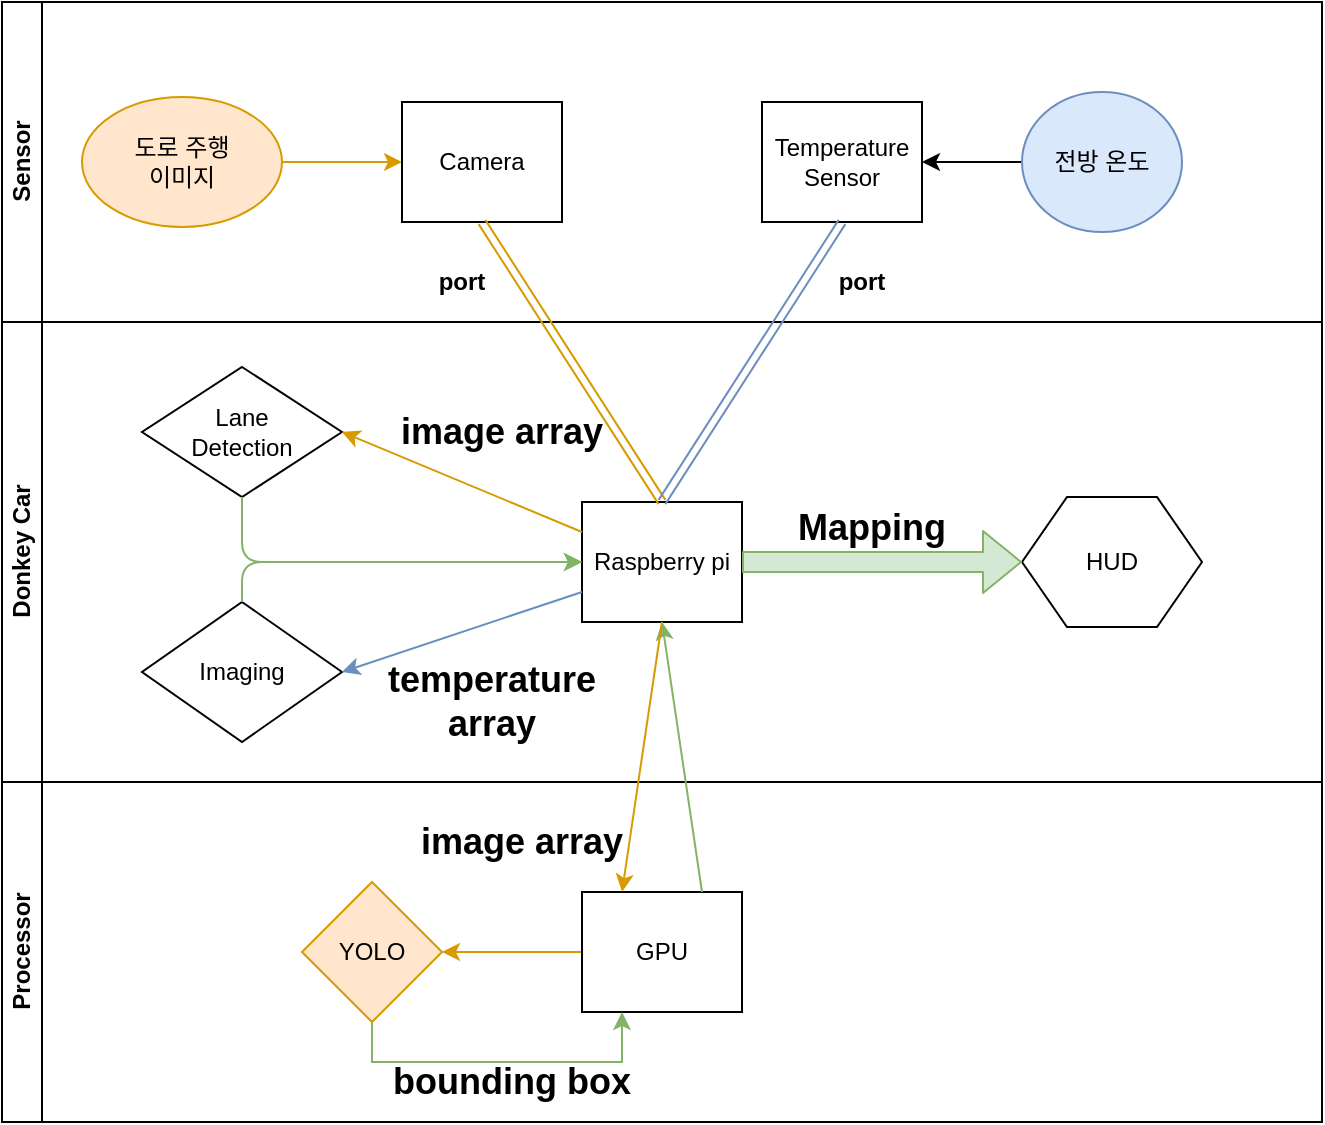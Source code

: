 <mxfile version="12.6.4" type="github"><diagram id="prtHgNgQTEPvFCAcTncT" name="Page-1"><mxGraphModel dx="1038" dy="580" grid="1" gridSize="10" guides="1" tooltips="1" connect="1" arrows="1" fold="1" page="1" pageScale="1" pageWidth="827" pageHeight="1169" math="0" shadow="0"><root><mxCell id="0"/><mxCell id="1" parent="0"/><mxCell id="dNxyNK7c78bLwvsdeMH5-20" value="Sensor" style="swimlane;html=1;startSize=20;horizontal=0;" parent="1" vertex="1"><mxGeometry x="100" y="200" width="660" height="160" as="geometry"/></mxCell><mxCell id="dNxyNK7c78bLwvsdeMH5-25" value="" style="edgeStyle=orthogonalEdgeStyle;rounded=0;orthogonalLoop=1;jettySize=auto;html=1;fillColor=#ffe6cc;strokeColor=#d79b00;" parent="dNxyNK7c78bLwvsdeMH5-20" source="dNxyNK7c78bLwvsdeMH5-23" target="dNxyNK7c78bLwvsdeMH5-24" edge="1"><mxGeometry relative="1" as="geometry"/></mxCell><mxCell id="dNxyNK7c78bLwvsdeMH5-23" value="도로 주행&lt;br&gt;이미지" style="ellipse;whiteSpace=wrap;html=1;fillColor=#ffe6cc;strokeColor=#d79b00;" parent="dNxyNK7c78bLwvsdeMH5-20" vertex="1"><mxGeometry x="40" y="47.5" width="100" height="65" as="geometry"/></mxCell><mxCell id="dNxyNK7c78bLwvsdeMH5-24" value="Camera" style="rounded=0;whiteSpace=wrap;html=1;fontFamily=Helvetica;fontSize=12;fontColor=#000000;align=center;" parent="dNxyNK7c78bLwvsdeMH5-20" vertex="1"><mxGeometry x="200" y="50" width="80" height="60" as="geometry"/></mxCell><mxCell id="dNxyNK7c78bLwvsdeMH5-33" value="" style="edgeStyle=orthogonalEdgeStyle;rounded=0;orthogonalLoop=1;jettySize=auto;html=1;endArrow=classic;endFill=1;exitX=0;exitY=0.5;exitDx=0;exitDy=0;entryX=1;entryY=0.5;entryDx=0;entryDy=0;" parent="dNxyNK7c78bLwvsdeMH5-20" source="dNxyNK7c78bLwvsdeMH5-32" target="dNxyNK7c78bLwvsdeMH5-30" edge="1"><mxGeometry relative="1" as="geometry"><mxPoint x="380" y="80" as="targetPoint"/></mxGeometry></mxCell><mxCell id="dNxyNK7c78bLwvsdeMH5-30" value="Temperature&lt;br&gt;Sensor" style="rounded=0;whiteSpace=wrap;html=1;fontFamily=Helvetica;fontSize=12;fontColor=#000000;align=center;" parent="dNxyNK7c78bLwvsdeMH5-20" vertex="1"><mxGeometry x="380" y="50" width="80" height="60" as="geometry"/></mxCell><mxCell id="dNxyNK7c78bLwvsdeMH5-32" value="전방 온도" style="ellipse;whiteSpace=wrap;html=1;fillColor=#dae8fc;strokeColor=#6c8ebf;" parent="dNxyNK7c78bLwvsdeMH5-20" vertex="1"><mxGeometry x="510" y="45" width="80" height="70" as="geometry"/></mxCell><mxCell id="qaIG6K23QDRLfbJ_AAw3-33" value="&lt;b&gt;port&lt;/b&gt;" style="text;html=1;strokeColor=none;fillColor=none;align=center;verticalAlign=middle;whiteSpace=wrap;rounded=0;" vertex="1" parent="dNxyNK7c78bLwvsdeMH5-20"><mxGeometry x="410" y="130" width="40" height="20" as="geometry"/></mxCell><mxCell id="qaIG6K23QDRLfbJ_AAw3-30" value="&lt;b&gt;port&lt;/b&gt;" style="text;html=1;strokeColor=none;fillColor=none;align=center;verticalAlign=middle;whiteSpace=wrap;rounded=0;" vertex="1" parent="dNxyNK7c78bLwvsdeMH5-20"><mxGeometry x="210" y="130" width="40" height="20" as="geometry"/></mxCell><mxCell id="dNxyNK7c78bLwvsdeMH5-21" value="Donkey Car" style="swimlane;html=1;startSize=20;horizontal=0;" parent="1" vertex="1"><mxGeometry x="100" y="360" width="660" height="230" as="geometry"/></mxCell><mxCell id="dNxyNK7c78bLwvsdeMH5-28" value="Lane&lt;br&gt;Detection" style="rhombus;whiteSpace=wrap;html=1;fontFamily=Helvetica;fontSize=12;fontColor=#000000;align=center;" parent="dNxyNK7c78bLwvsdeMH5-21" vertex="1"><mxGeometry x="70" y="22.5" width="100" height="65" as="geometry"/></mxCell><mxCell id="dNxyNK7c78bLwvsdeMH5-26" value="Raspberry pi" style="rounded=0;whiteSpace=wrap;html=1;fontFamily=Helvetica;fontSize=12;fontColor=#000000;align=center;" parent="dNxyNK7c78bLwvsdeMH5-21" vertex="1"><mxGeometry x="290" y="90" width="80" height="60" as="geometry"/></mxCell><mxCell id="qaIG6K23QDRLfbJ_AAw3-23" value="" style="endArrow=classic;html=1;entryX=1;entryY=0.5;entryDx=0;entryDy=0;exitX=0;exitY=0.25;exitDx=0;exitDy=0;fillColor=#ffe6cc;strokeColor=#d79b00;" edge="1" parent="dNxyNK7c78bLwvsdeMH5-21" source="dNxyNK7c78bLwvsdeMH5-26" target="dNxyNK7c78bLwvsdeMH5-28"><mxGeometry width="50" height="50" relative="1" as="geometry"><mxPoint y="390" as="sourcePoint"/><mxPoint x="50" y="340" as="targetPoint"/></mxGeometry></mxCell><mxCell id="qaIG6K23QDRLfbJ_AAw3-25" value="&lt;font style=&quot;font-size: 18px&quot;&gt;&lt;b&gt;Mapping&lt;/b&gt;&lt;/font&gt;" style="text;html=1;strokeColor=none;fillColor=none;align=center;verticalAlign=middle;whiteSpace=wrap;rounded=0;" vertex="1" parent="dNxyNK7c78bLwvsdeMH5-21"><mxGeometry x="380" y="87.5" width="110" height="30" as="geometry"/></mxCell><mxCell id="qaIG6K23QDRLfbJ_AAw3-26" value="HUD" style="shape=hexagon;perimeter=hexagonPerimeter2;whiteSpace=wrap;html=1;" vertex="1" parent="dNxyNK7c78bLwvsdeMH5-21"><mxGeometry x="510" y="87.5" width="90" height="65" as="geometry"/></mxCell><mxCell id="qaIG6K23QDRLfbJ_AAw3-27" value="Imaging" style="rhombus;whiteSpace=wrap;html=1;" vertex="1" parent="dNxyNK7c78bLwvsdeMH5-21"><mxGeometry x="70" y="140" width="100" height="70" as="geometry"/></mxCell><mxCell id="qaIG6K23QDRLfbJ_AAw3-22" value="" style="shape=flexArrow;endArrow=classic;html=1;exitX=1;exitY=0.5;exitDx=0;exitDy=0;fillColor=#d5e8d4;strokeColor=#82b366;entryX=0;entryY=0.5;entryDx=0;entryDy=0;" edge="1" parent="dNxyNK7c78bLwvsdeMH5-21" source="dNxyNK7c78bLwvsdeMH5-26" target="qaIG6K23QDRLfbJ_AAw3-26"><mxGeometry width="50" height="50" relative="1" as="geometry"><mxPoint y="390" as="sourcePoint"/><mxPoint x="510" y="80" as="targetPoint"/></mxGeometry></mxCell><mxCell id="qaIG6K23QDRLfbJ_AAw3-37" value="" style="endArrow=classic;html=1;entryX=0;entryY=0.5;entryDx=0;entryDy=0;exitX=0.5;exitY=0;exitDx=0;exitDy=0;fillColor=#d5e8d4;strokeColor=#82b366;" edge="1" parent="dNxyNK7c78bLwvsdeMH5-21" source="qaIG6K23QDRLfbJ_AAw3-27" target="dNxyNK7c78bLwvsdeMH5-26"><mxGeometry width="50" height="50" relative="1" as="geometry"><mxPoint y="470" as="sourcePoint"/><mxPoint x="50" y="420" as="targetPoint"/><Array as="points"><mxPoint x="120" y="120"/></Array></mxGeometry></mxCell><mxCell id="qaIG6K23QDRLfbJ_AAw3-38" value="" style="endArrow=classic;html=1;entryX=0;entryY=0.5;entryDx=0;entryDy=0;exitX=0.5;exitY=1;exitDx=0;exitDy=0;fillColor=#d5e8d4;strokeColor=#82b366;" edge="1" parent="dNxyNK7c78bLwvsdeMH5-21" source="dNxyNK7c78bLwvsdeMH5-28" target="dNxyNK7c78bLwvsdeMH5-26"><mxGeometry width="50" height="50" relative="1" as="geometry"><mxPoint y="470" as="sourcePoint"/><mxPoint x="50" y="420" as="targetPoint"/><Array as="points"><mxPoint x="120" y="120"/></Array></mxGeometry></mxCell><mxCell id="qaIG6K23QDRLfbJ_AAw3-39" value="" style="endArrow=classic;html=1;entryX=1;entryY=0.5;entryDx=0;entryDy=0;exitX=0;exitY=0.75;exitDx=0;exitDy=0;fillColor=#dae8fc;strokeColor=#6c8ebf;" edge="1" parent="dNxyNK7c78bLwvsdeMH5-21" source="dNxyNK7c78bLwvsdeMH5-26" target="qaIG6K23QDRLfbJ_AAw3-27"><mxGeometry width="50" height="50" relative="1" as="geometry"><mxPoint y="470" as="sourcePoint"/><mxPoint x="50" y="420" as="targetPoint"/></mxGeometry></mxCell><mxCell id="qaIG6K23QDRLfbJ_AAw3-41" value="&lt;font style=&quot;font-size: 18px&quot;&gt;&lt;b&gt;temperature&lt;br&gt;array&lt;/b&gt;&lt;/font&gt;" style="text;html=1;strokeColor=none;fillColor=none;align=center;verticalAlign=middle;whiteSpace=wrap;rounded=0;" vertex="1" parent="dNxyNK7c78bLwvsdeMH5-21"><mxGeometry x="200" y="170" width="90" height="40" as="geometry"/></mxCell><mxCell id="qaIG6K23QDRLfbJ_AAw3-43" value="&lt;font style=&quot;font-size: 18px&quot;&gt;&lt;b&gt;image array&lt;/b&gt;&lt;/font&gt;" style="text;html=1;strokeColor=none;fillColor=none;align=center;verticalAlign=middle;whiteSpace=wrap;rounded=0;" vertex="1" parent="dNxyNK7c78bLwvsdeMH5-21"><mxGeometry x="190" y="35" width="120" height="40" as="geometry"/></mxCell><mxCell id="dNxyNK7c78bLwvsdeMH5-22" value="Processor" style="swimlane;html=1;startSize=20;horizontal=0;" parent="1" vertex="1"><mxGeometry x="100" y="590" width="660" height="170" as="geometry"/></mxCell><mxCell id="dNxyNK7c78bLwvsdeMH5-37" value="" style="edgeStyle=orthogonalEdgeStyle;rounded=0;orthogonalLoop=1;jettySize=auto;html=1;endArrow=classic;endFill=1;fillColor=#ffe6cc;strokeColor=#d79b00;" parent="dNxyNK7c78bLwvsdeMH5-22" source="dNxyNK7c78bLwvsdeMH5-34" target="dNxyNK7c78bLwvsdeMH5-36" edge="1"><mxGeometry relative="1" as="geometry"/></mxCell><mxCell id="dNxyNK7c78bLwvsdeMH5-34" value="GPU" style="rounded=0;whiteSpace=wrap;html=1;fontFamily=Helvetica;fontSize=12;fontColor=#000000;align=center;" parent="dNxyNK7c78bLwvsdeMH5-22" vertex="1"><mxGeometry x="290" y="55" width="80" height="60" as="geometry"/></mxCell><mxCell id="qaIG6K23QDRLfbJ_AAw3-14" style="edgeStyle=orthogonalEdgeStyle;rounded=0;orthogonalLoop=1;jettySize=auto;html=1;exitX=0.5;exitY=1;exitDx=0;exitDy=0;entryX=0.25;entryY=1;entryDx=0;entryDy=0;fillColor=#d5e8d4;strokeColor=#82b366;" edge="1" parent="dNxyNK7c78bLwvsdeMH5-22" source="dNxyNK7c78bLwvsdeMH5-36" target="dNxyNK7c78bLwvsdeMH5-34"><mxGeometry relative="1" as="geometry"/></mxCell><mxCell id="dNxyNK7c78bLwvsdeMH5-36" value="YOLO" style="rhombus;whiteSpace=wrap;html=1;fontFamily=Helvetica;fontSize=12;align=center;fillColor=#ffe6cc;strokeColor=#d79b00;" parent="dNxyNK7c78bLwvsdeMH5-22" vertex="1"><mxGeometry x="150" y="50" width="70" height="70" as="geometry"/></mxCell><mxCell id="qaIG6K23QDRLfbJ_AAw3-15" value="&lt;font style=&quot;font-size: 18px&quot;&gt;&lt;b&gt;bounding box&lt;/b&gt;&lt;/font&gt;" style="text;html=1;strokeColor=none;fillColor=none;align=center;verticalAlign=middle;whiteSpace=wrap;rounded=0;" vertex="1" parent="dNxyNK7c78bLwvsdeMH5-22"><mxGeometry x="160" y="140" width="190" height="20" as="geometry"/></mxCell><mxCell id="qaIG6K23QDRLfbJ_AAw3-2" value="" style="shape=link;html=1;exitX=0.5;exitY=0;exitDx=0;exitDy=0;entryX=0.5;entryY=1;entryDx=0;entryDy=0;fillColor=#ffe6cc;strokeColor=#d79b00;" edge="1" parent="1" source="dNxyNK7c78bLwvsdeMH5-26" target="dNxyNK7c78bLwvsdeMH5-24"><mxGeometry width="50" height="50" relative="1" as="geometry"><mxPoint x="220" y="380" as="sourcePoint"/><mxPoint x="130" y="460" as="targetPoint"/></mxGeometry></mxCell><mxCell id="qaIG6K23QDRLfbJ_AAw3-4" value="" style="shape=link;html=1;exitX=0.5;exitY=0;exitDx=0;exitDy=0;entryX=0.5;entryY=1;entryDx=0;entryDy=0;fillColor=#dae8fc;strokeColor=#6c8ebf;" edge="1" parent="1" source="dNxyNK7c78bLwvsdeMH5-26" target="dNxyNK7c78bLwvsdeMH5-30"><mxGeometry width="50" height="50" relative="1" as="geometry"><mxPoint x="80" y="510" as="sourcePoint"/><mxPoint x="130" y="460" as="targetPoint"/></mxGeometry></mxCell><mxCell id="qaIG6K23QDRLfbJ_AAw3-17" value="" style="endArrow=classic;html=1;entryX=0.5;entryY=1;entryDx=0;entryDy=0;fillColor=#d5e8d4;strokeColor=#82b366;exitX=0.75;exitY=0;exitDx=0;exitDy=0;" edge="1" parent="1" source="dNxyNK7c78bLwvsdeMH5-34" target="dNxyNK7c78bLwvsdeMH5-26"><mxGeometry width="50" height="50" relative="1" as="geometry"><mxPoint x="510" y="540" as="sourcePoint"/><mxPoint x="150" y="700" as="targetPoint"/></mxGeometry></mxCell><mxCell id="qaIG6K23QDRLfbJ_AAw3-18" value="" style="endArrow=classic;html=1;exitX=0.5;exitY=1;exitDx=0;exitDy=0;entryX=0.25;entryY=0;entryDx=0;entryDy=0;fillColor=#ffe6cc;strokeColor=#d79b00;" edge="1" parent="1" source="dNxyNK7c78bLwvsdeMH5-26" target="dNxyNK7c78bLwvsdeMH5-34"><mxGeometry width="50" height="50" relative="1" as="geometry"><mxPoint x="100" y="750" as="sourcePoint"/><mxPoint x="150" y="700" as="targetPoint"/></mxGeometry></mxCell><mxCell id="qaIG6K23QDRLfbJ_AAw3-42" value="&lt;font style=&quot;font-size: 18px&quot;&gt;&lt;b&gt;image array&lt;/b&gt;&lt;/font&gt;" style="text;html=1;strokeColor=none;fillColor=none;align=center;verticalAlign=middle;whiteSpace=wrap;rounded=0;" vertex="1" parent="1"><mxGeometry x="300" y="600" width="120" height="40" as="geometry"/></mxCell></root></mxGraphModel></diagram></mxfile>